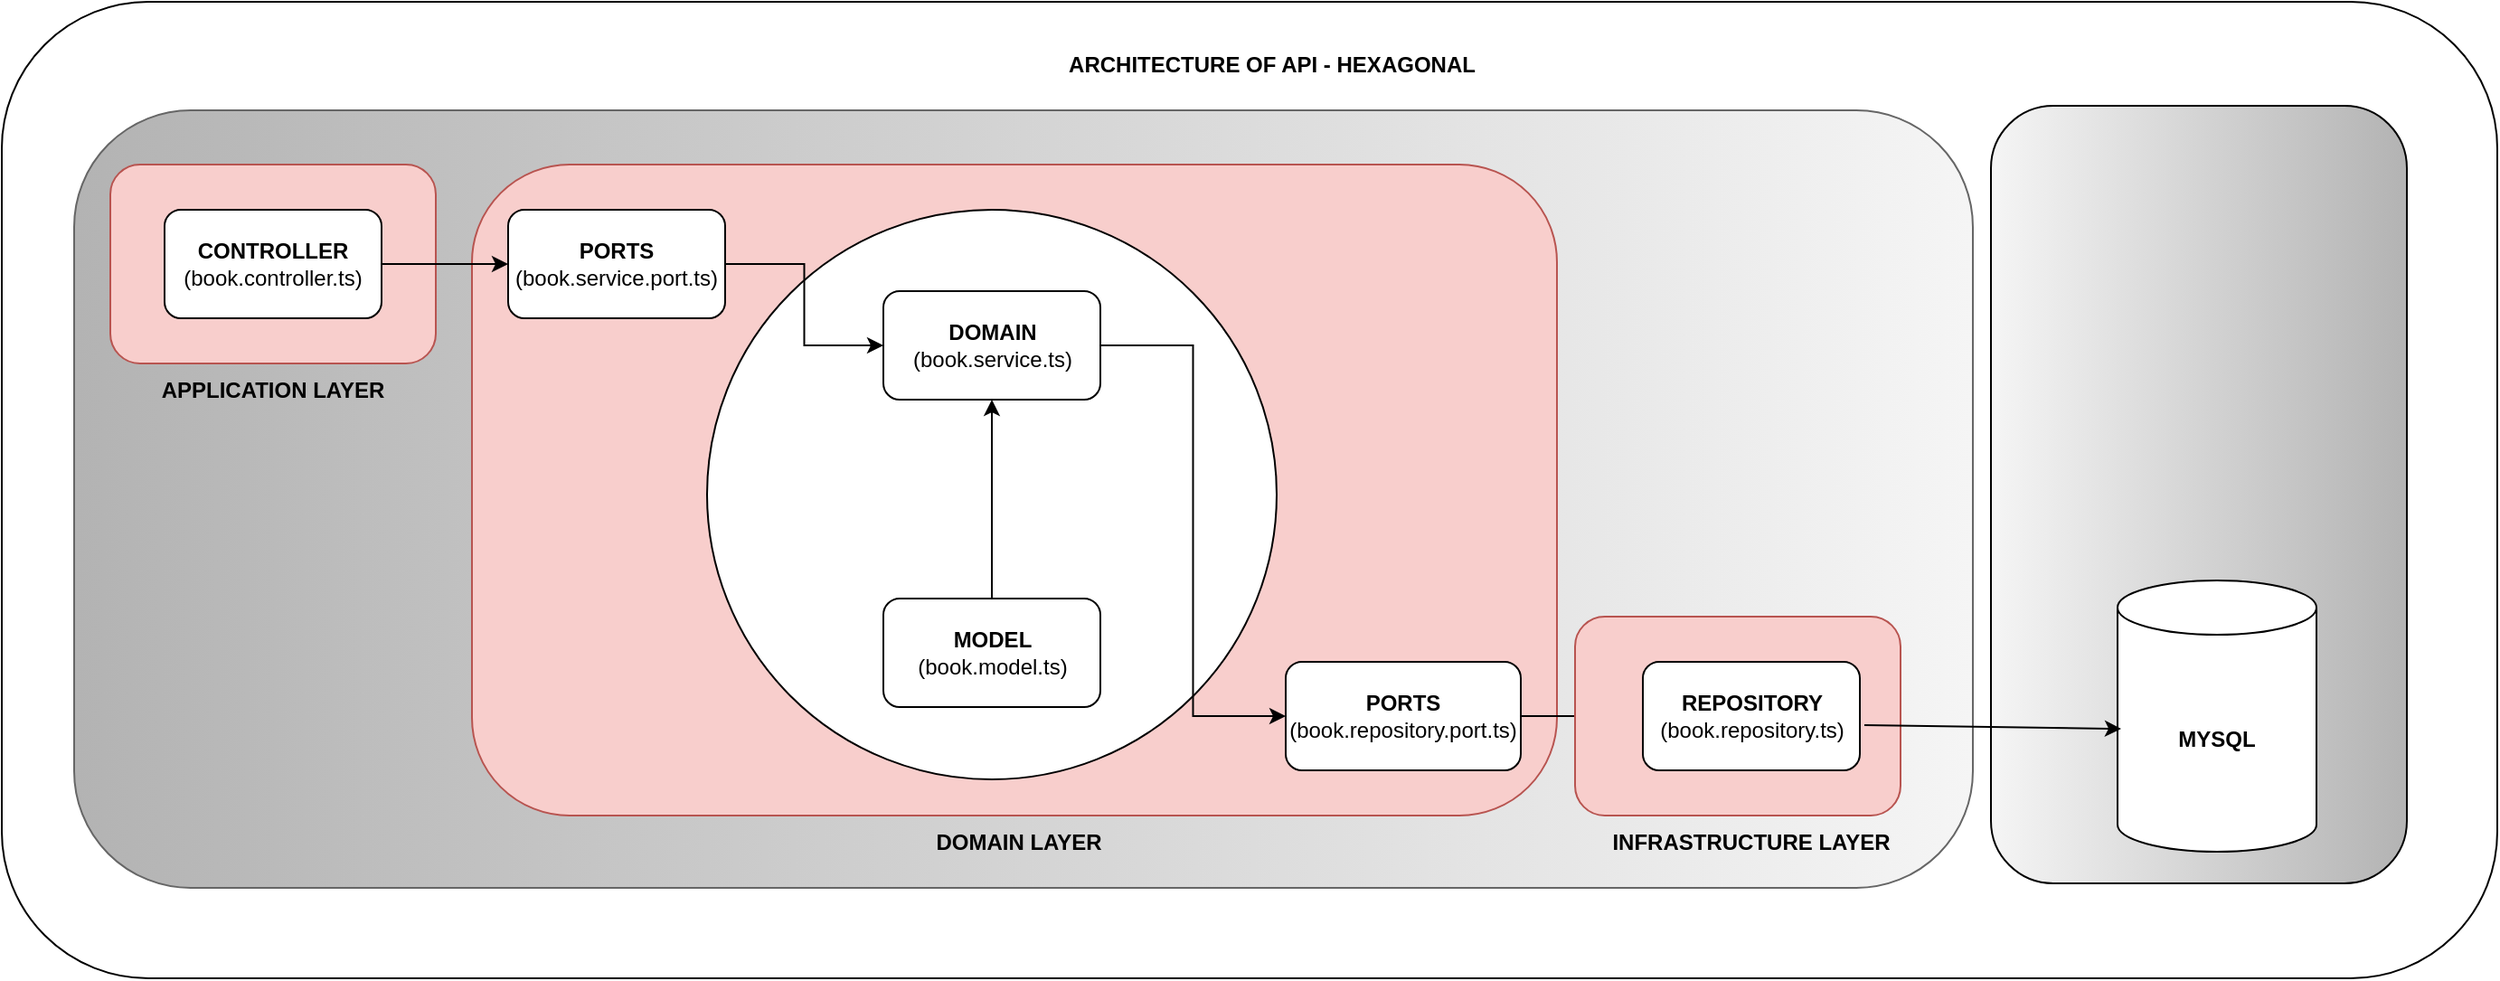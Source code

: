 <mxfile version="24.6.2" type="device">
  <diagram name="Página-1" id="L7xdlz-zMW9MoNKVqoXb">
    <mxGraphModel dx="2350" dy="2296" grid="1" gridSize="10" guides="1" tooltips="1" connect="1" arrows="1" fold="1" page="1" pageScale="1" pageWidth="827" pageHeight="1169" math="0" shadow="0">
      <root>
        <mxCell id="0" />
        <mxCell id="1" parent="0" />
        <mxCell id="LdnCjthLh3fXMu0SaxEt-29" value="" style="rounded=1;whiteSpace=wrap;html=1;" vertex="1" parent="1">
          <mxGeometry x="-100" y="-40" width="1380" height="540" as="geometry" />
        </mxCell>
        <mxCell id="LdnCjthLh3fXMu0SaxEt-19" value="" style="rounded=1;whiteSpace=wrap;html=1;fillColor=#f5f5f5;strokeColor=#666666;gradientColor=#b3b3b3;gradientDirection=west;" vertex="1" parent="1">
          <mxGeometry x="-60" y="20" width="1050" height="430" as="geometry" />
        </mxCell>
        <mxCell id="LdnCjthLh3fXMu0SaxEt-14" value="" style="rounded=1;whiteSpace=wrap;html=1;fillColor=#f8cecc;strokeColor=#b85450;" vertex="1" parent="1">
          <mxGeometry x="160" y="50" width="600" height="360" as="geometry" />
        </mxCell>
        <mxCell id="LdnCjthLh3fXMu0SaxEt-7" value="&lt;b&gt;PORTS&lt;/b&gt;&lt;br&gt;(book.service.port.ts)" style="rounded=1;whiteSpace=wrap;html=1;" vertex="1" parent="1">
          <mxGeometry x="180" y="75" width="120" height="60" as="geometry" />
        </mxCell>
        <mxCell id="LdnCjthLh3fXMu0SaxEt-24" style="edgeStyle=orthogonalEdgeStyle;rounded=0;orthogonalLoop=1;jettySize=auto;html=1;" edge="1" parent="1" source="LdnCjthLh3fXMu0SaxEt-10" target="LdnCjthLh3fXMu0SaxEt-11">
          <mxGeometry relative="1" as="geometry" />
        </mxCell>
        <mxCell id="LdnCjthLh3fXMu0SaxEt-10" value="&lt;b&gt;PORTS&lt;/b&gt;&lt;br&gt;(book.repository.port.ts)" style="rounded=1;whiteSpace=wrap;html=1;" vertex="1" parent="1">
          <mxGeometry x="610" y="325" width="130" height="60" as="geometry" />
        </mxCell>
        <mxCell id="LdnCjthLh3fXMu0SaxEt-12" value="" style="rounded=1;whiteSpace=wrap;html=1;fillColor=#f8cecc;strokeColor=#b85450;" vertex="1" parent="1">
          <mxGeometry x="-40" y="50" width="180" height="110" as="geometry" />
        </mxCell>
        <mxCell id="LdnCjthLh3fXMu0SaxEt-1" value="&lt;b&gt;CONTROLLER&lt;/b&gt;&lt;br&gt;(book.controller.ts)" style="rounded=1;whiteSpace=wrap;html=1;" vertex="1" parent="1">
          <mxGeometry x="-10" y="75" width="120" height="60" as="geometry" />
        </mxCell>
        <mxCell id="LdnCjthLh3fXMu0SaxEt-13" value="APPLICATION LAYER" style="text;html=1;align=center;verticalAlign=middle;whiteSpace=wrap;rounded=0;fontStyle=1" vertex="1" parent="1">
          <mxGeometry x="-25" y="160" width="150" height="30" as="geometry" />
        </mxCell>
        <mxCell id="LdnCjthLh3fXMu0SaxEt-15" value="" style="ellipse;whiteSpace=wrap;html=1;aspect=fixed;" vertex="1" parent="1">
          <mxGeometry x="290" y="75" width="315" height="315" as="geometry" />
        </mxCell>
        <mxCell id="LdnCjthLh3fXMu0SaxEt-23" style="edgeStyle=orthogonalEdgeStyle;rounded=0;orthogonalLoop=1;jettySize=auto;html=1;entryX=0;entryY=0.5;entryDx=0;entryDy=0;" edge="1" parent="1" source="LdnCjthLh3fXMu0SaxEt-8" target="LdnCjthLh3fXMu0SaxEt-10">
          <mxGeometry relative="1" as="geometry" />
        </mxCell>
        <mxCell id="LdnCjthLh3fXMu0SaxEt-8" value="&lt;b&gt;DOMAIN&lt;/b&gt;&lt;br&gt;(book.service.ts)" style="rounded=1;whiteSpace=wrap;html=1;" vertex="1" parent="1">
          <mxGeometry x="387.5" y="120" width="120" height="60" as="geometry" />
        </mxCell>
        <mxCell id="LdnCjthLh3fXMu0SaxEt-22" style="edgeStyle=orthogonalEdgeStyle;rounded=0;orthogonalLoop=1;jettySize=auto;html=1;entryX=0.5;entryY=1;entryDx=0;entryDy=0;" edge="1" parent="1" source="LdnCjthLh3fXMu0SaxEt-9" target="LdnCjthLh3fXMu0SaxEt-8">
          <mxGeometry relative="1" as="geometry" />
        </mxCell>
        <mxCell id="LdnCjthLh3fXMu0SaxEt-9" value="&lt;b&gt;MODEL&lt;/b&gt;&lt;br&gt;(book.model.ts)" style="rounded=1;whiteSpace=wrap;html=1;" vertex="1" parent="1">
          <mxGeometry x="387.5" y="290" width="120" height="60" as="geometry" />
        </mxCell>
        <mxCell id="LdnCjthLh3fXMu0SaxEt-16" value="" style="rounded=1;whiteSpace=wrap;html=1;fillColor=#f8cecc;strokeColor=#b85450;" vertex="1" parent="1">
          <mxGeometry x="770" y="300" width="180" height="110" as="geometry" />
        </mxCell>
        <mxCell id="LdnCjthLh3fXMu0SaxEt-17" value="INFRASTRUCTURE LAYER" style="text;html=1;align=center;verticalAlign=middle;whiteSpace=wrap;rounded=0;fontStyle=1;fontFamily=Helvetica;fontSize=12;fontColor=default;" vertex="1" parent="1">
          <mxGeometry x="785" y="410" width="165" height="30" as="geometry" />
        </mxCell>
        <mxCell id="LdnCjthLh3fXMu0SaxEt-11" value="&lt;b&gt;REPOSITORY&lt;/b&gt;&lt;br&gt;(book.repository.ts)" style="rounded=1;whiteSpace=wrap;html=1;" vertex="1" parent="1">
          <mxGeometry x="807.5" y="325" width="120" height="60" as="geometry" />
        </mxCell>
        <mxCell id="LdnCjthLh3fXMu0SaxEt-18" value="DOMAIN LAYER" style="text;html=1;align=center;verticalAlign=middle;whiteSpace=wrap;rounded=0;fontStyle=1;fontFamily=Helvetica;fontSize=12;fontColor=default;" vertex="1" parent="1">
          <mxGeometry x="380" y="410" width="165" height="30" as="geometry" />
        </mxCell>
        <mxCell id="LdnCjthLh3fXMu0SaxEt-20" value="" style="endArrow=classic;html=1;rounded=0;entryX=0;entryY=0.5;entryDx=0;entryDy=0;" edge="1" parent="1" source="LdnCjthLh3fXMu0SaxEt-1" target="LdnCjthLh3fXMu0SaxEt-7">
          <mxGeometry width="50" height="50" relative="1" as="geometry">
            <mxPoint x="130" y="150" as="sourcePoint" />
            <mxPoint x="180" y="100" as="targetPoint" />
          </mxGeometry>
        </mxCell>
        <mxCell id="LdnCjthLh3fXMu0SaxEt-21" style="edgeStyle=orthogonalEdgeStyle;rounded=0;orthogonalLoop=1;jettySize=auto;html=1;entryX=0;entryY=0.5;entryDx=0;entryDy=0;" edge="1" parent="1" source="LdnCjthLh3fXMu0SaxEt-7" target="LdnCjthLh3fXMu0SaxEt-8">
          <mxGeometry relative="1" as="geometry" />
        </mxCell>
        <mxCell id="LdnCjthLh3fXMu0SaxEt-25" value="" style="rounded=1;whiteSpace=wrap;html=1;fillColor=#f5f5f5;strokeColor=default;gradientDirection=east;gradientColor=#b3b3b3;" vertex="1" parent="1">
          <mxGeometry x="1000" y="17.5" width="230" height="430" as="geometry" />
        </mxCell>
        <mxCell id="LdnCjthLh3fXMu0SaxEt-27" value="&lt;b&gt;MYSQL&lt;/b&gt;" style="shape=cylinder3;whiteSpace=wrap;html=1;boundedLbl=1;backgroundOutline=1;size=15;" vertex="1" parent="1">
          <mxGeometry x="1070" y="280" width="110" height="150" as="geometry" />
        </mxCell>
        <mxCell id="LdnCjthLh3fXMu0SaxEt-28" value="" style="endArrow=classic;html=1;rounded=0;entryX=0.018;entryY=0.547;entryDx=0;entryDy=0;entryPerimeter=0;" edge="1" parent="1" target="LdnCjthLh3fXMu0SaxEt-27">
          <mxGeometry width="50" height="50" relative="1" as="geometry">
            <mxPoint x="930" y="360" as="sourcePoint" />
            <mxPoint x="980" y="310" as="targetPoint" />
          </mxGeometry>
        </mxCell>
        <mxCell id="LdnCjthLh3fXMu0SaxEt-30" value="ARCHITECTURE OF API - HEXAGONAL" style="text;html=1;align=center;verticalAlign=middle;whiteSpace=wrap;rounded=0;fontStyle=1" vertex="1" parent="1">
          <mxGeometry x="485" y="-20" width="235" height="30" as="geometry" />
        </mxCell>
      </root>
    </mxGraphModel>
  </diagram>
</mxfile>
